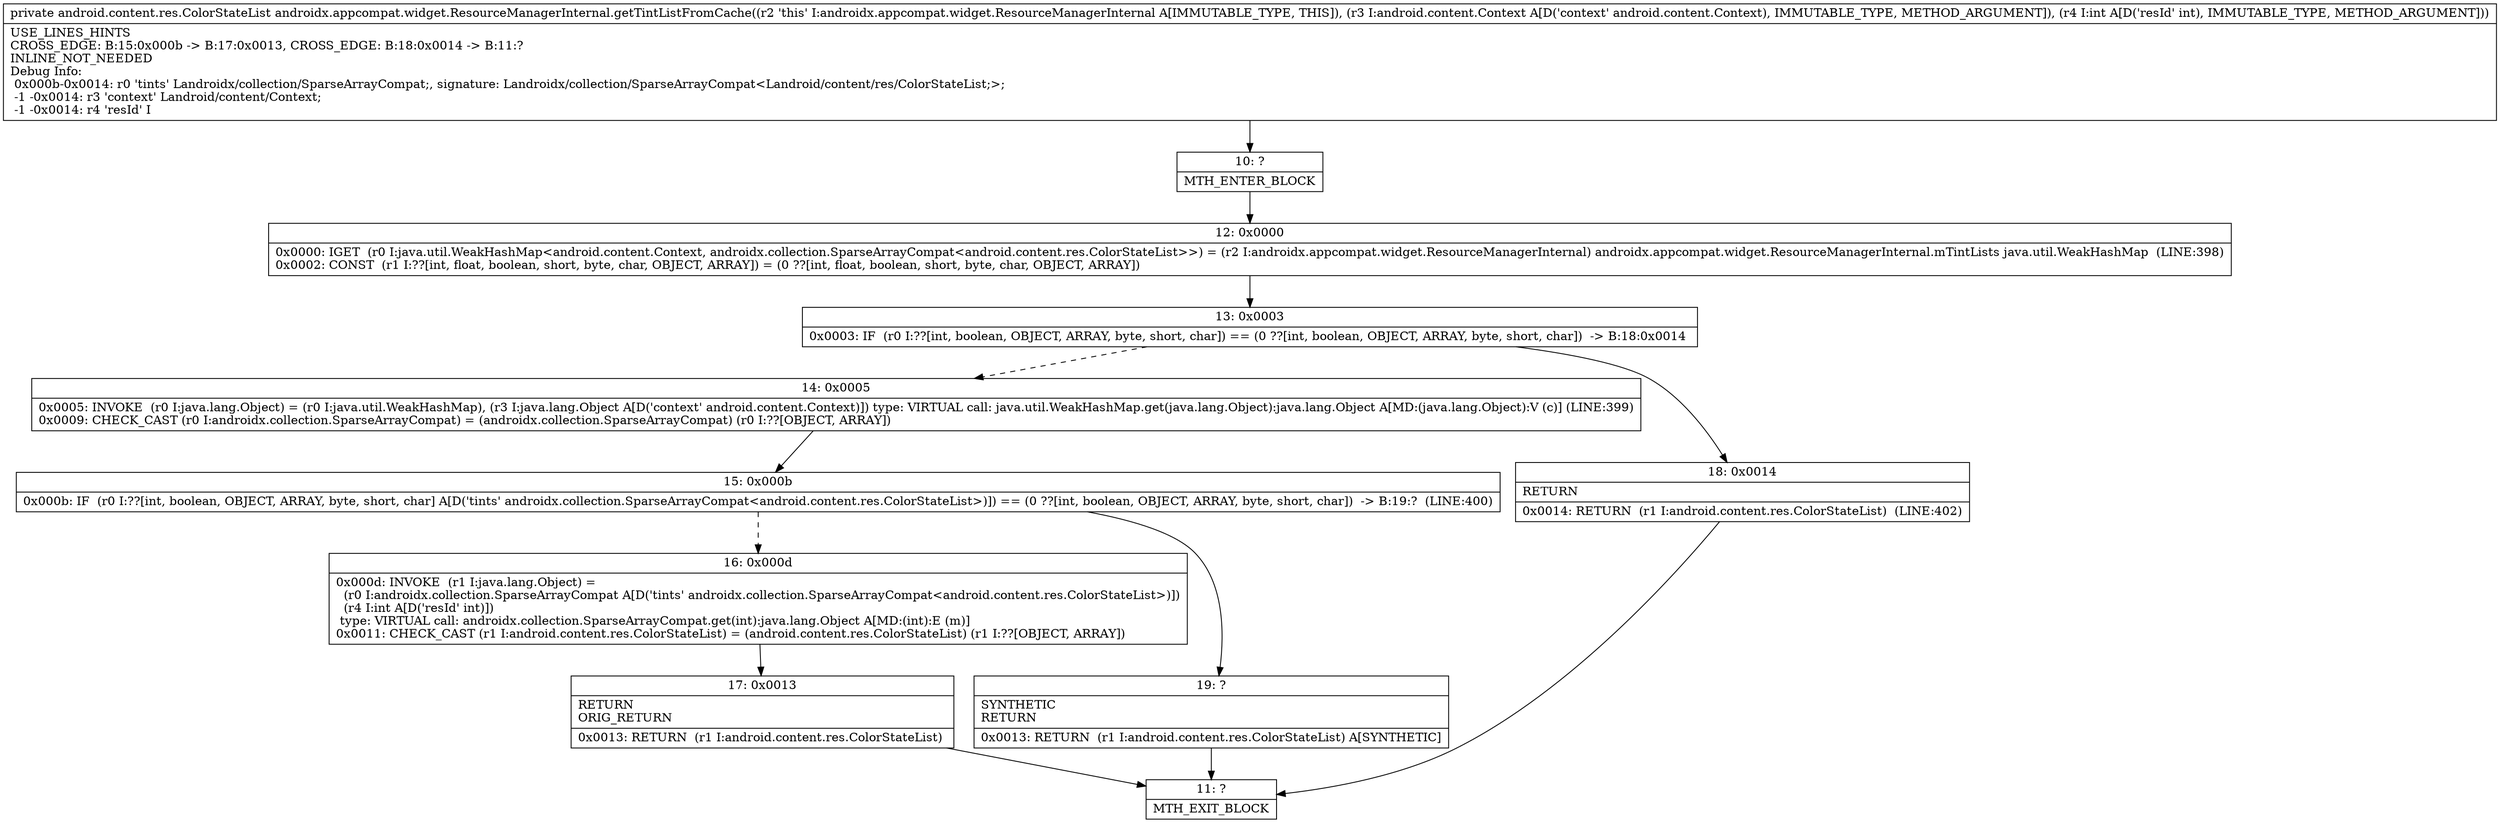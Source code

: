 digraph "CFG forandroidx.appcompat.widget.ResourceManagerInternal.getTintListFromCache(Landroid\/content\/Context;I)Landroid\/content\/res\/ColorStateList;" {
Node_10 [shape=record,label="{10\:\ ?|MTH_ENTER_BLOCK\l}"];
Node_12 [shape=record,label="{12\:\ 0x0000|0x0000: IGET  (r0 I:java.util.WeakHashMap\<android.content.Context, androidx.collection.SparseArrayCompat\<android.content.res.ColorStateList\>\>) = (r2 I:androidx.appcompat.widget.ResourceManagerInternal) androidx.appcompat.widget.ResourceManagerInternal.mTintLists java.util.WeakHashMap  (LINE:398)\l0x0002: CONST  (r1 I:??[int, float, boolean, short, byte, char, OBJECT, ARRAY]) = (0 ??[int, float, boolean, short, byte, char, OBJECT, ARRAY]) \l}"];
Node_13 [shape=record,label="{13\:\ 0x0003|0x0003: IF  (r0 I:??[int, boolean, OBJECT, ARRAY, byte, short, char]) == (0 ??[int, boolean, OBJECT, ARRAY, byte, short, char])  \-\> B:18:0x0014 \l}"];
Node_14 [shape=record,label="{14\:\ 0x0005|0x0005: INVOKE  (r0 I:java.lang.Object) = (r0 I:java.util.WeakHashMap), (r3 I:java.lang.Object A[D('context' android.content.Context)]) type: VIRTUAL call: java.util.WeakHashMap.get(java.lang.Object):java.lang.Object A[MD:(java.lang.Object):V (c)] (LINE:399)\l0x0009: CHECK_CAST (r0 I:androidx.collection.SparseArrayCompat) = (androidx.collection.SparseArrayCompat) (r0 I:??[OBJECT, ARRAY]) \l}"];
Node_15 [shape=record,label="{15\:\ 0x000b|0x000b: IF  (r0 I:??[int, boolean, OBJECT, ARRAY, byte, short, char] A[D('tints' androidx.collection.SparseArrayCompat\<android.content.res.ColorStateList\>)]) == (0 ??[int, boolean, OBJECT, ARRAY, byte, short, char])  \-\> B:19:?  (LINE:400)\l}"];
Node_16 [shape=record,label="{16\:\ 0x000d|0x000d: INVOKE  (r1 I:java.lang.Object) = \l  (r0 I:androidx.collection.SparseArrayCompat A[D('tints' androidx.collection.SparseArrayCompat\<android.content.res.ColorStateList\>)])\l  (r4 I:int A[D('resId' int)])\l type: VIRTUAL call: androidx.collection.SparseArrayCompat.get(int):java.lang.Object A[MD:(int):E (m)]\l0x0011: CHECK_CAST (r1 I:android.content.res.ColorStateList) = (android.content.res.ColorStateList) (r1 I:??[OBJECT, ARRAY]) \l}"];
Node_17 [shape=record,label="{17\:\ 0x0013|RETURN\lORIG_RETURN\l|0x0013: RETURN  (r1 I:android.content.res.ColorStateList) \l}"];
Node_11 [shape=record,label="{11\:\ ?|MTH_EXIT_BLOCK\l}"];
Node_19 [shape=record,label="{19\:\ ?|SYNTHETIC\lRETURN\l|0x0013: RETURN  (r1 I:android.content.res.ColorStateList) A[SYNTHETIC]\l}"];
Node_18 [shape=record,label="{18\:\ 0x0014|RETURN\l|0x0014: RETURN  (r1 I:android.content.res.ColorStateList)  (LINE:402)\l}"];
MethodNode[shape=record,label="{private android.content.res.ColorStateList androidx.appcompat.widget.ResourceManagerInternal.getTintListFromCache((r2 'this' I:androidx.appcompat.widget.ResourceManagerInternal A[IMMUTABLE_TYPE, THIS]), (r3 I:android.content.Context A[D('context' android.content.Context), IMMUTABLE_TYPE, METHOD_ARGUMENT]), (r4 I:int A[D('resId' int), IMMUTABLE_TYPE, METHOD_ARGUMENT]))  | USE_LINES_HINTS\lCROSS_EDGE: B:15:0x000b \-\> B:17:0x0013, CROSS_EDGE: B:18:0x0014 \-\> B:11:?\lINLINE_NOT_NEEDED\lDebug Info:\l  0x000b\-0x0014: r0 'tints' Landroidx\/collection\/SparseArrayCompat;, signature: Landroidx\/collection\/SparseArrayCompat\<Landroid\/content\/res\/ColorStateList;\>;\l  \-1 \-0x0014: r3 'context' Landroid\/content\/Context;\l  \-1 \-0x0014: r4 'resId' I\l}"];
MethodNode -> Node_10;Node_10 -> Node_12;
Node_12 -> Node_13;
Node_13 -> Node_14[style=dashed];
Node_13 -> Node_18;
Node_14 -> Node_15;
Node_15 -> Node_16[style=dashed];
Node_15 -> Node_19;
Node_16 -> Node_17;
Node_17 -> Node_11;
Node_19 -> Node_11;
Node_18 -> Node_11;
}

